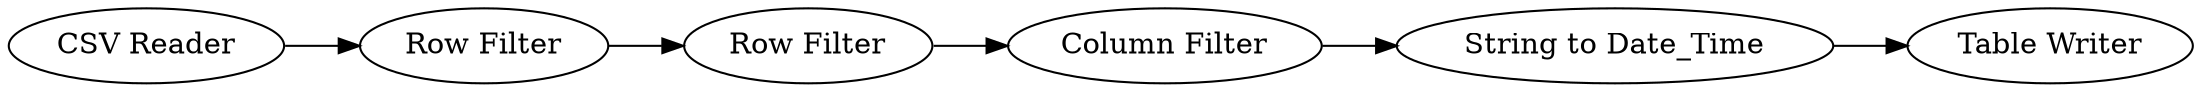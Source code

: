 digraph {
	323 -> 325
	325 -> 324
	319 -> 321
	322 -> 323
	321 -> 322
	324 [label="Table Writer"]
	319 [label="CSV Reader"]
	322 [label="Row Filter"]
	323 [label="Column Filter"]
	325 [label="String to Date_Time"]
	321 [label="Row Filter"]
	rankdir=LR
}
